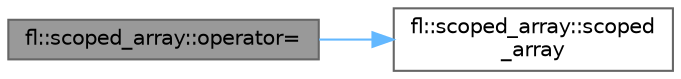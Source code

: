 digraph "fl::scoped_array::operator="
{
 // LATEX_PDF_SIZE
  bgcolor="transparent";
  edge [fontname=Helvetica,fontsize=10,labelfontname=Helvetica,labelfontsize=10];
  node [fontname=Helvetica,fontsize=10,shape=box,height=0.2,width=0.4];
  rankdir="LR";
  Node1 [id="Node000001",label="fl::scoped_array::operator=",height=0.2,width=0.4,color="gray40", fillcolor="grey60", style="filled", fontcolor="black",tooltip=" "];
  Node1 -> Node2 [id="edge1_Node000001_Node000002",color="steelblue1",style="solid",tooltip=" "];
  Node2 [id="Node000002",label="fl::scoped_array::scoped\l_array",height=0.2,width=0.4,color="grey40", fillcolor="white", style="filled",URL="$d3/d92/classfl_1_1scoped__array_aef7cea9aaf0e6f75da2aa01f9073ffc5.html#aef7cea9aaf0e6f75da2aa01f9073ffc5",tooltip=" "];
}
